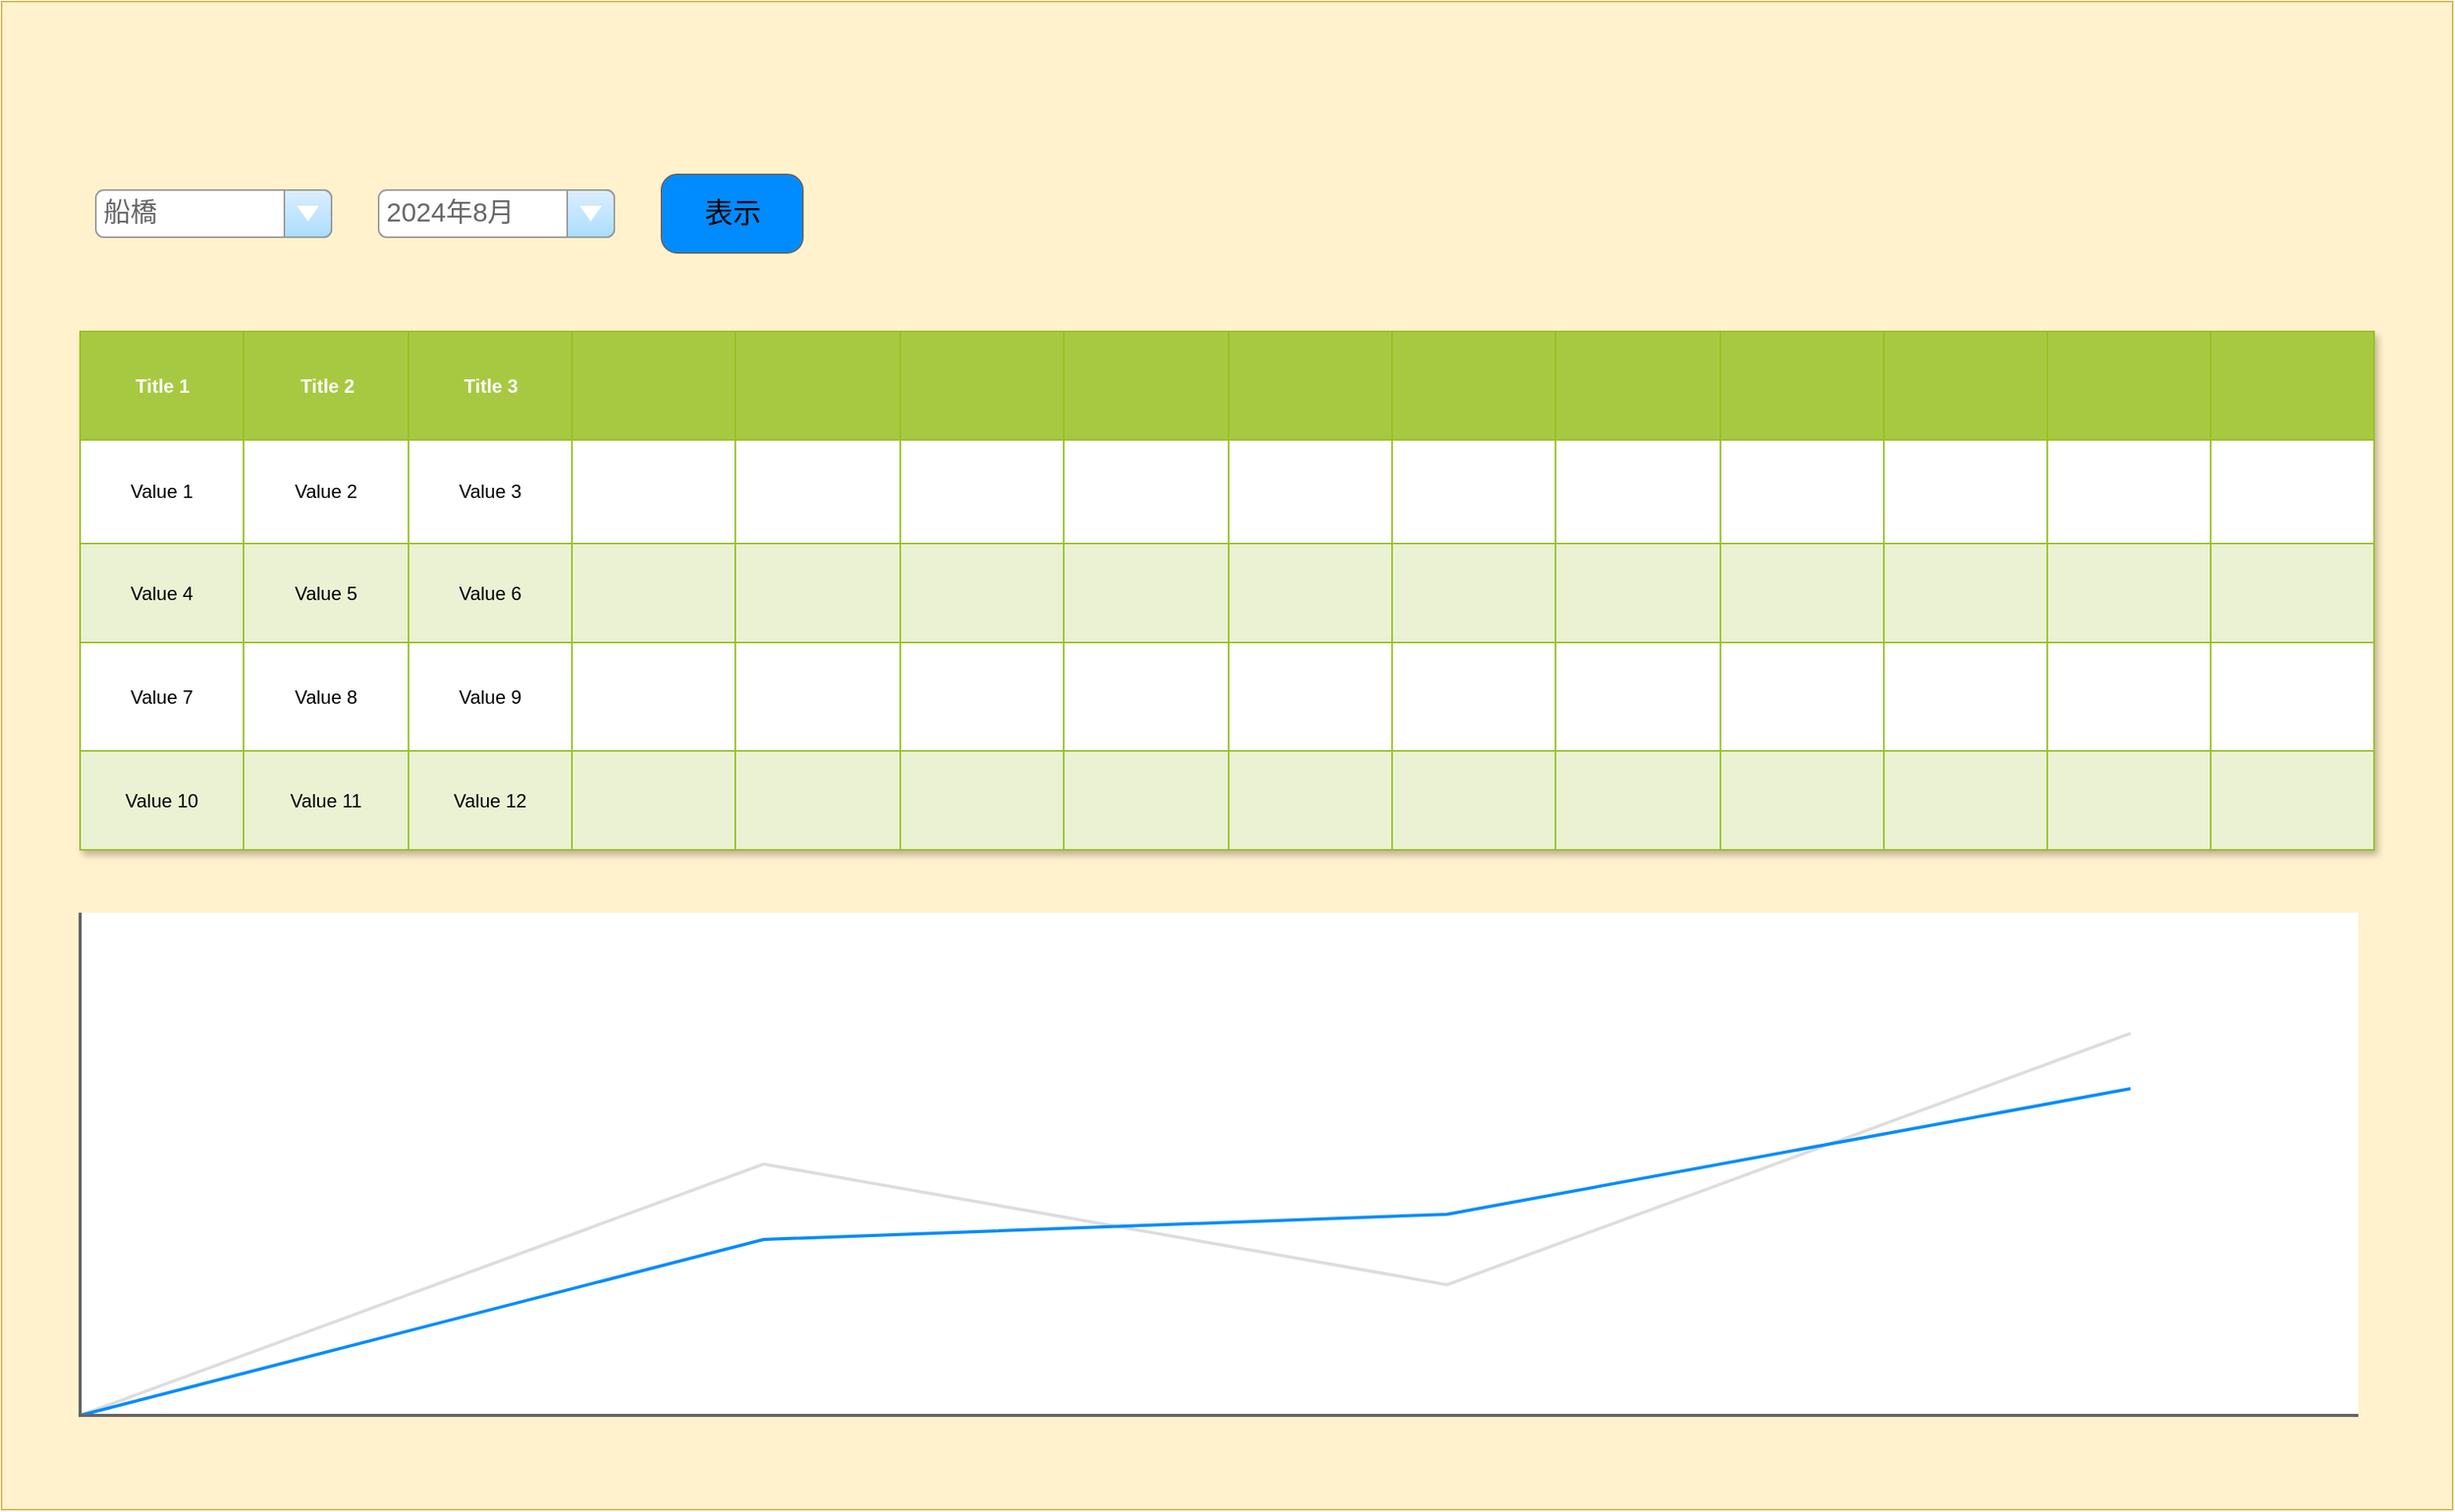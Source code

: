 <mxfile>
    <diagram id="9SZQ-kLNQppdYGAo2e72" name="ページ1">
        <mxGraphModel dx="936" dy="585" grid="1" gridSize="10" guides="1" tooltips="1" connect="1" arrows="1" fold="1" page="1" pageScale="1" pageWidth="1654" pageHeight="1169" math="0" shadow="0">
            <root>
                <mxCell id="0"/>
                <mxCell id="1" parent="0"/>
                <mxCell id="2" value="" style="rounded=0;whiteSpace=wrap;html=1;fillColor=#fff2cc;strokeColor=#d6b656;" parent="1" vertex="1">
                    <mxGeometry x="40" y="40" width="1560" height="960" as="geometry"/>
                </mxCell>
                <mxCell id="3" value="Assets" style="childLayout=tableLayout;recursiveResize=0;strokeColor=#98bf21;fillColor=#A7C942;shadow=1;" parent="1" vertex="1">
                    <mxGeometry x="90" y="250" width="1460" height="330" as="geometry"/>
                </mxCell>
                <mxCell id="4" style="shape=tableRow;horizontal=0;startSize=0;swimlaneHead=0;swimlaneBody=0;top=0;left=0;bottom=0;right=0;dropTarget=0;collapsible=0;recursiveResize=0;expand=0;fontStyle=0;strokeColor=inherit;fillColor=#ffffff;" parent="3" vertex="1">
                    <mxGeometry width="1460" height="69" as="geometry"/>
                </mxCell>
                <mxCell id="5" value="Title 1" style="connectable=0;recursiveResize=0;strokeColor=inherit;fillColor=#A7C942;align=center;fontStyle=1;fontColor=#FFFFFF;html=1;" parent="4" vertex="1">
                    <mxGeometry width="104" height="69" as="geometry">
                        <mxRectangle width="104" height="69" as="alternateBounds"/>
                    </mxGeometry>
                </mxCell>
                <mxCell id="6" value="Title 2" style="connectable=0;recursiveResize=0;strokeColor=inherit;fillColor=#A7C942;align=center;fontStyle=1;fontColor=#FFFFFF;html=1;" parent="4" vertex="1">
                    <mxGeometry x="104" width="105" height="69" as="geometry">
                        <mxRectangle width="105" height="69" as="alternateBounds"/>
                    </mxGeometry>
                </mxCell>
                <mxCell id="7" value="Title 3" style="connectable=0;recursiveResize=0;strokeColor=inherit;fillColor=#A7C942;align=center;fontStyle=1;fontColor=#FFFFFF;html=1;" parent="4" vertex="1">
                    <mxGeometry x="209" width="104" height="69" as="geometry">
                        <mxRectangle width="104" height="69" as="alternateBounds"/>
                    </mxGeometry>
                </mxCell>
                <mxCell id="39" style="connectable=0;recursiveResize=0;strokeColor=inherit;fillColor=#A7C942;align=center;fontStyle=1;fontColor=#FFFFFF;html=1;" parent="4" vertex="1">
                    <mxGeometry x="313" width="104" height="69" as="geometry">
                        <mxRectangle width="104" height="69" as="alternateBounds"/>
                    </mxGeometry>
                </mxCell>
                <mxCell id="44" style="connectable=0;recursiveResize=0;strokeColor=inherit;fillColor=#A7C942;align=center;fontStyle=1;fontColor=#FFFFFF;html=1;" parent="4" vertex="1">
                    <mxGeometry x="417" width="105" height="69" as="geometry">
                        <mxRectangle width="105" height="69" as="alternateBounds"/>
                    </mxGeometry>
                </mxCell>
                <mxCell id="49" style="connectable=0;recursiveResize=0;strokeColor=inherit;fillColor=#A7C942;align=center;fontStyle=1;fontColor=#FFFFFF;html=1;" parent="4" vertex="1">
                    <mxGeometry x="522" width="104" height="69" as="geometry">
                        <mxRectangle width="104" height="69" as="alternateBounds"/>
                    </mxGeometry>
                </mxCell>
                <mxCell id="54" style="connectable=0;recursiveResize=0;strokeColor=inherit;fillColor=#A7C942;align=center;fontStyle=1;fontColor=#FFFFFF;html=1;" parent="4" vertex="1">
                    <mxGeometry x="626" width="105" height="69" as="geometry">
                        <mxRectangle width="105" height="69" as="alternateBounds"/>
                    </mxGeometry>
                </mxCell>
                <mxCell id="34" style="connectable=0;recursiveResize=0;strokeColor=inherit;fillColor=#A7C942;align=center;fontStyle=1;fontColor=#FFFFFF;html=1;" parent="4" vertex="1">
                    <mxGeometry x="731" width="104" height="69" as="geometry">
                        <mxRectangle width="104" height="69" as="alternateBounds"/>
                    </mxGeometry>
                </mxCell>
                <mxCell id="74" style="connectable=0;recursiveResize=0;strokeColor=inherit;fillColor=#A7C942;align=center;fontStyle=1;fontColor=#FFFFFF;html=1;" parent="4" vertex="1">
                    <mxGeometry x="835" width="104" height="69" as="geometry">
                        <mxRectangle width="104" height="69" as="alternateBounds"/>
                    </mxGeometry>
                </mxCell>
                <mxCell id="69" style="connectable=0;recursiveResize=0;strokeColor=inherit;fillColor=#A7C942;align=center;fontStyle=1;fontColor=#FFFFFF;html=1;" parent="4" vertex="1">
                    <mxGeometry x="939" width="105" height="69" as="geometry">
                        <mxRectangle width="105" height="69" as="alternateBounds"/>
                    </mxGeometry>
                </mxCell>
                <mxCell id="64" style="connectable=0;recursiveResize=0;strokeColor=inherit;fillColor=#A7C942;align=center;fontStyle=1;fontColor=#FFFFFF;html=1;" parent="4" vertex="1">
                    <mxGeometry x="1044" width="104" height="69" as="geometry">
                        <mxRectangle width="104" height="69" as="alternateBounds"/>
                    </mxGeometry>
                </mxCell>
                <mxCell id="59" style="connectable=0;recursiveResize=0;strokeColor=inherit;fillColor=#A7C942;align=center;fontStyle=1;fontColor=#FFFFFF;html=1;" parent="4" vertex="1">
                    <mxGeometry x="1148" width="104" height="69" as="geometry">
                        <mxRectangle width="104" height="69" as="alternateBounds"/>
                    </mxGeometry>
                </mxCell>
                <mxCell id="29" style="connectable=0;recursiveResize=0;strokeColor=inherit;fillColor=#A7C942;align=center;fontStyle=1;fontColor=#FFFFFF;html=1;" parent="4" vertex="1">
                    <mxGeometry x="1252" width="104" height="69" as="geometry">
                        <mxRectangle width="104" height="69" as="alternateBounds"/>
                    </mxGeometry>
                </mxCell>
                <mxCell id="24" style="connectable=0;recursiveResize=0;strokeColor=inherit;fillColor=#A7C942;align=center;fontStyle=1;fontColor=#FFFFFF;html=1;" parent="4" vertex="1">
                    <mxGeometry x="1356" width="104" height="69" as="geometry">
                        <mxRectangle width="104" height="69" as="alternateBounds"/>
                    </mxGeometry>
                </mxCell>
                <mxCell id="8" value="" style="shape=tableRow;horizontal=0;startSize=0;swimlaneHead=0;swimlaneBody=0;top=0;left=0;bottom=0;right=0;dropTarget=0;collapsible=0;recursiveResize=0;expand=0;fontStyle=0;strokeColor=inherit;fillColor=#ffffff;" parent="3" vertex="1">
                    <mxGeometry y="69" width="1460" height="66" as="geometry"/>
                </mxCell>
                <mxCell id="9" value="Value 1" style="connectable=0;recursiveResize=0;strokeColor=inherit;fillColor=inherit;align=center;whiteSpace=wrap;html=1;" parent="8" vertex="1">
                    <mxGeometry width="104" height="66" as="geometry">
                        <mxRectangle width="104" height="66" as="alternateBounds"/>
                    </mxGeometry>
                </mxCell>
                <mxCell id="10" value="Value 2" style="connectable=0;recursiveResize=0;strokeColor=inherit;fillColor=inherit;align=center;whiteSpace=wrap;html=1;" parent="8" vertex="1">
                    <mxGeometry x="104" width="105" height="66" as="geometry">
                        <mxRectangle width="105" height="66" as="alternateBounds"/>
                    </mxGeometry>
                </mxCell>
                <mxCell id="11" value="Value 3" style="connectable=0;recursiveResize=0;strokeColor=inherit;fillColor=inherit;align=center;whiteSpace=wrap;html=1;" parent="8" vertex="1">
                    <mxGeometry x="209" width="104" height="66" as="geometry">
                        <mxRectangle width="104" height="66" as="alternateBounds"/>
                    </mxGeometry>
                </mxCell>
                <mxCell id="40" style="connectable=0;recursiveResize=0;strokeColor=inherit;fillColor=inherit;align=center;whiteSpace=wrap;html=1;" parent="8" vertex="1">
                    <mxGeometry x="313" width="104" height="66" as="geometry">
                        <mxRectangle width="104" height="66" as="alternateBounds"/>
                    </mxGeometry>
                </mxCell>
                <mxCell id="45" style="connectable=0;recursiveResize=0;strokeColor=inherit;fillColor=inherit;align=center;whiteSpace=wrap;html=1;" parent="8" vertex="1">
                    <mxGeometry x="417" width="105" height="66" as="geometry">
                        <mxRectangle width="105" height="66" as="alternateBounds"/>
                    </mxGeometry>
                </mxCell>
                <mxCell id="50" style="connectable=0;recursiveResize=0;strokeColor=inherit;fillColor=inherit;align=center;whiteSpace=wrap;html=1;" parent="8" vertex="1">
                    <mxGeometry x="522" width="104" height="66" as="geometry">
                        <mxRectangle width="104" height="66" as="alternateBounds"/>
                    </mxGeometry>
                </mxCell>
                <mxCell id="55" style="connectable=0;recursiveResize=0;strokeColor=inherit;fillColor=inherit;align=center;whiteSpace=wrap;html=1;" parent="8" vertex="1">
                    <mxGeometry x="626" width="105" height="66" as="geometry">
                        <mxRectangle width="105" height="66" as="alternateBounds"/>
                    </mxGeometry>
                </mxCell>
                <mxCell id="35" style="connectable=0;recursiveResize=0;strokeColor=inherit;fillColor=inherit;align=center;whiteSpace=wrap;html=1;" parent="8" vertex="1">
                    <mxGeometry x="731" width="104" height="66" as="geometry">
                        <mxRectangle width="104" height="66" as="alternateBounds"/>
                    </mxGeometry>
                </mxCell>
                <mxCell id="75" style="connectable=0;recursiveResize=0;strokeColor=inherit;fillColor=inherit;align=center;whiteSpace=wrap;html=1;" parent="8" vertex="1">
                    <mxGeometry x="835" width="104" height="66" as="geometry">
                        <mxRectangle width="104" height="66" as="alternateBounds"/>
                    </mxGeometry>
                </mxCell>
                <mxCell id="70" style="connectable=0;recursiveResize=0;strokeColor=inherit;fillColor=inherit;align=center;whiteSpace=wrap;html=1;" parent="8" vertex="1">
                    <mxGeometry x="939" width="105" height="66" as="geometry">
                        <mxRectangle width="105" height="66" as="alternateBounds"/>
                    </mxGeometry>
                </mxCell>
                <mxCell id="65" style="connectable=0;recursiveResize=0;strokeColor=inherit;fillColor=inherit;align=center;whiteSpace=wrap;html=1;" parent="8" vertex="1">
                    <mxGeometry x="1044" width="104" height="66" as="geometry">
                        <mxRectangle width="104" height="66" as="alternateBounds"/>
                    </mxGeometry>
                </mxCell>
                <mxCell id="60" style="connectable=0;recursiveResize=0;strokeColor=inherit;fillColor=inherit;align=center;whiteSpace=wrap;html=1;" parent="8" vertex="1">
                    <mxGeometry x="1148" width="104" height="66" as="geometry">
                        <mxRectangle width="104" height="66" as="alternateBounds"/>
                    </mxGeometry>
                </mxCell>
                <mxCell id="30" style="connectable=0;recursiveResize=0;strokeColor=inherit;fillColor=inherit;align=center;whiteSpace=wrap;html=1;" parent="8" vertex="1">
                    <mxGeometry x="1252" width="104" height="66" as="geometry">
                        <mxRectangle width="104" height="66" as="alternateBounds"/>
                    </mxGeometry>
                </mxCell>
                <mxCell id="25" style="connectable=0;recursiveResize=0;strokeColor=inherit;fillColor=inherit;align=center;whiteSpace=wrap;html=1;" parent="8" vertex="1">
                    <mxGeometry x="1356" width="104" height="66" as="geometry">
                        <mxRectangle width="104" height="66" as="alternateBounds"/>
                    </mxGeometry>
                </mxCell>
                <mxCell id="12" value="" style="shape=tableRow;horizontal=0;startSize=0;swimlaneHead=0;swimlaneBody=0;top=0;left=0;bottom=0;right=0;dropTarget=0;collapsible=0;recursiveResize=0;expand=0;fontStyle=1;strokeColor=inherit;fillColor=#EAF2D3;" parent="3" vertex="1">
                    <mxGeometry y="135" width="1460" height="63" as="geometry"/>
                </mxCell>
                <mxCell id="13" value="Value 4" style="connectable=0;recursiveResize=0;strokeColor=inherit;fillColor=inherit;whiteSpace=wrap;html=1;" parent="12" vertex="1">
                    <mxGeometry width="104" height="63" as="geometry">
                        <mxRectangle width="104" height="63" as="alternateBounds"/>
                    </mxGeometry>
                </mxCell>
                <mxCell id="14" value="Value 5" style="connectable=0;recursiveResize=0;strokeColor=inherit;fillColor=inherit;whiteSpace=wrap;html=1;" parent="12" vertex="1">
                    <mxGeometry x="104" width="105" height="63" as="geometry">
                        <mxRectangle width="105" height="63" as="alternateBounds"/>
                    </mxGeometry>
                </mxCell>
                <mxCell id="15" value="Value 6" style="connectable=0;recursiveResize=0;strokeColor=inherit;fillColor=inherit;whiteSpace=wrap;html=1;" parent="12" vertex="1">
                    <mxGeometry x="209" width="104" height="63" as="geometry">
                        <mxRectangle width="104" height="63" as="alternateBounds"/>
                    </mxGeometry>
                </mxCell>
                <mxCell id="41" style="connectable=0;recursiveResize=0;strokeColor=inherit;fillColor=inherit;whiteSpace=wrap;html=1;" parent="12" vertex="1">
                    <mxGeometry x="313" width="104" height="63" as="geometry">
                        <mxRectangle width="104" height="63" as="alternateBounds"/>
                    </mxGeometry>
                </mxCell>
                <mxCell id="46" style="connectable=0;recursiveResize=0;strokeColor=inherit;fillColor=inherit;whiteSpace=wrap;html=1;" parent="12" vertex="1">
                    <mxGeometry x="417" width="105" height="63" as="geometry">
                        <mxRectangle width="105" height="63" as="alternateBounds"/>
                    </mxGeometry>
                </mxCell>
                <mxCell id="51" style="connectable=0;recursiveResize=0;strokeColor=inherit;fillColor=inherit;whiteSpace=wrap;html=1;" parent="12" vertex="1">
                    <mxGeometry x="522" width="104" height="63" as="geometry">
                        <mxRectangle width="104" height="63" as="alternateBounds"/>
                    </mxGeometry>
                </mxCell>
                <mxCell id="56" style="connectable=0;recursiveResize=0;strokeColor=inherit;fillColor=inherit;whiteSpace=wrap;html=1;" parent="12" vertex="1">
                    <mxGeometry x="626" width="105" height="63" as="geometry">
                        <mxRectangle width="105" height="63" as="alternateBounds"/>
                    </mxGeometry>
                </mxCell>
                <mxCell id="36" style="connectable=0;recursiveResize=0;strokeColor=inherit;fillColor=inherit;whiteSpace=wrap;html=1;" parent="12" vertex="1">
                    <mxGeometry x="731" width="104" height="63" as="geometry">
                        <mxRectangle width="104" height="63" as="alternateBounds"/>
                    </mxGeometry>
                </mxCell>
                <mxCell id="76" style="connectable=0;recursiveResize=0;strokeColor=inherit;fillColor=inherit;whiteSpace=wrap;html=1;" parent="12" vertex="1">
                    <mxGeometry x="835" width="104" height="63" as="geometry">
                        <mxRectangle width="104" height="63" as="alternateBounds"/>
                    </mxGeometry>
                </mxCell>
                <mxCell id="71" style="connectable=0;recursiveResize=0;strokeColor=inherit;fillColor=inherit;whiteSpace=wrap;html=1;" parent="12" vertex="1">
                    <mxGeometry x="939" width="105" height="63" as="geometry">
                        <mxRectangle width="105" height="63" as="alternateBounds"/>
                    </mxGeometry>
                </mxCell>
                <mxCell id="66" style="connectable=0;recursiveResize=0;strokeColor=inherit;fillColor=inherit;whiteSpace=wrap;html=1;" parent="12" vertex="1">
                    <mxGeometry x="1044" width="104" height="63" as="geometry">
                        <mxRectangle width="104" height="63" as="alternateBounds"/>
                    </mxGeometry>
                </mxCell>
                <mxCell id="61" style="connectable=0;recursiveResize=0;strokeColor=inherit;fillColor=inherit;whiteSpace=wrap;html=1;" parent="12" vertex="1">
                    <mxGeometry x="1148" width="104" height="63" as="geometry">
                        <mxRectangle width="104" height="63" as="alternateBounds"/>
                    </mxGeometry>
                </mxCell>
                <mxCell id="31" style="connectable=0;recursiveResize=0;strokeColor=inherit;fillColor=inherit;whiteSpace=wrap;html=1;" parent="12" vertex="1">
                    <mxGeometry x="1252" width="104" height="63" as="geometry">
                        <mxRectangle width="104" height="63" as="alternateBounds"/>
                    </mxGeometry>
                </mxCell>
                <mxCell id="26" style="connectable=0;recursiveResize=0;strokeColor=inherit;fillColor=inherit;whiteSpace=wrap;html=1;" parent="12" vertex="1">
                    <mxGeometry x="1356" width="104" height="63" as="geometry">
                        <mxRectangle width="104" height="63" as="alternateBounds"/>
                    </mxGeometry>
                </mxCell>
                <mxCell id="16" value="" style="shape=tableRow;horizontal=0;startSize=0;swimlaneHead=0;swimlaneBody=0;top=0;left=0;bottom=0;right=0;dropTarget=0;collapsible=0;recursiveResize=0;expand=0;fontStyle=0;strokeColor=inherit;fillColor=#ffffff;" parent="3" vertex="1">
                    <mxGeometry y="198" width="1460" height="69" as="geometry"/>
                </mxCell>
                <mxCell id="17" value="Value 7" style="connectable=0;recursiveResize=0;strokeColor=inherit;fillColor=inherit;fontStyle=0;align=center;whiteSpace=wrap;html=1;" parent="16" vertex="1">
                    <mxGeometry width="104" height="69" as="geometry">
                        <mxRectangle width="104" height="69" as="alternateBounds"/>
                    </mxGeometry>
                </mxCell>
                <mxCell id="18" value="Value 8" style="connectable=0;recursiveResize=0;strokeColor=inherit;fillColor=inherit;fontStyle=0;align=center;whiteSpace=wrap;html=1;" parent="16" vertex="1">
                    <mxGeometry x="104" width="105" height="69" as="geometry">
                        <mxRectangle width="105" height="69" as="alternateBounds"/>
                    </mxGeometry>
                </mxCell>
                <mxCell id="19" value="Value 9" style="connectable=0;recursiveResize=0;strokeColor=inherit;fillColor=inherit;fontStyle=0;align=center;whiteSpace=wrap;html=1;" parent="16" vertex="1">
                    <mxGeometry x="209" width="104" height="69" as="geometry">
                        <mxRectangle width="104" height="69" as="alternateBounds"/>
                    </mxGeometry>
                </mxCell>
                <mxCell id="42" style="connectable=0;recursiveResize=0;strokeColor=inherit;fillColor=inherit;fontStyle=0;align=center;whiteSpace=wrap;html=1;" parent="16" vertex="1">
                    <mxGeometry x="313" width="104" height="69" as="geometry">
                        <mxRectangle width="104" height="69" as="alternateBounds"/>
                    </mxGeometry>
                </mxCell>
                <mxCell id="47" style="connectable=0;recursiveResize=0;strokeColor=inherit;fillColor=inherit;fontStyle=0;align=center;whiteSpace=wrap;html=1;" parent="16" vertex="1">
                    <mxGeometry x="417" width="105" height="69" as="geometry">
                        <mxRectangle width="105" height="69" as="alternateBounds"/>
                    </mxGeometry>
                </mxCell>
                <mxCell id="52" style="connectable=0;recursiveResize=0;strokeColor=inherit;fillColor=inherit;fontStyle=0;align=center;whiteSpace=wrap;html=1;" parent="16" vertex="1">
                    <mxGeometry x="522" width="104" height="69" as="geometry">
                        <mxRectangle width="104" height="69" as="alternateBounds"/>
                    </mxGeometry>
                </mxCell>
                <mxCell id="57" style="connectable=0;recursiveResize=0;strokeColor=inherit;fillColor=inherit;fontStyle=0;align=center;whiteSpace=wrap;html=1;" parent="16" vertex="1">
                    <mxGeometry x="626" width="105" height="69" as="geometry">
                        <mxRectangle width="105" height="69" as="alternateBounds"/>
                    </mxGeometry>
                </mxCell>
                <mxCell id="37" style="connectable=0;recursiveResize=0;strokeColor=inherit;fillColor=inherit;fontStyle=0;align=center;whiteSpace=wrap;html=1;" parent="16" vertex="1">
                    <mxGeometry x="731" width="104" height="69" as="geometry">
                        <mxRectangle width="104" height="69" as="alternateBounds"/>
                    </mxGeometry>
                </mxCell>
                <mxCell id="77" style="connectable=0;recursiveResize=0;strokeColor=inherit;fillColor=inherit;fontStyle=0;align=center;whiteSpace=wrap;html=1;" parent="16" vertex="1">
                    <mxGeometry x="835" width="104" height="69" as="geometry">
                        <mxRectangle width="104" height="69" as="alternateBounds"/>
                    </mxGeometry>
                </mxCell>
                <mxCell id="72" style="connectable=0;recursiveResize=0;strokeColor=inherit;fillColor=inherit;fontStyle=0;align=center;whiteSpace=wrap;html=1;" parent="16" vertex="1">
                    <mxGeometry x="939" width="105" height="69" as="geometry">
                        <mxRectangle width="105" height="69" as="alternateBounds"/>
                    </mxGeometry>
                </mxCell>
                <mxCell id="67" style="connectable=0;recursiveResize=0;strokeColor=inherit;fillColor=inherit;fontStyle=0;align=center;whiteSpace=wrap;html=1;" parent="16" vertex="1">
                    <mxGeometry x="1044" width="104" height="69" as="geometry">
                        <mxRectangle width="104" height="69" as="alternateBounds"/>
                    </mxGeometry>
                </mxCell>
                <mxCell id="62" style="connectable=0;recursiveResize=0;strokeColor=inherit;fillColor=inherit;fontStyle=0;align=center;whiteSpace=wrap;html=1;" parent="16" vertex="1">
                    <mxGeometry x="1148" width="104" height="69" as="geometry">
                        <mxRectangle width="104" height="69" as="alternateBounds"/>
                    </mxGeometry>
                </mxCell>
                <mxCell id="32" style="connectable=0;recursiveResize=0;strokeColor=inherit;fillColor=inherit;fontStyle=0;align=center;whiteSpace=wrap;html=1;" parent="16" vertex="1">
                    <mxGeometry x="1252" width="104" height="69" as="geometry">
                        <mxRectangle width="104" height="69" as="alternateBounds"/>
                    </mxGeometry>
                </mxCell>
                <mxCell id="27" style="connectable=0;recursiveResize=0;strokeColor=inherit;fillColor=inherit;fontStyle=0;align=center;whiteSpace=wrap;html=1;" parent="16" vertex="1">
                    <mxGeometry x="1356" width="104" height="69" as="geometry">
                        <mxRectangle width="104" height="69" as="alternateBounds"/>
                    </mxGeometry>
                </mxCell>
                <mxCell id="20" value="" style="shape=tableRow;horizontal=0;startSize=0;swimlaneHead=0;swimlaneBody=0;top=0;left=0;bottom=0;right=0;dropTarget=0;collapsible=0;recursiveResize=0;expand=0;fontStyle=1;strokeColor=inherit;fillColor=#EAF2D3;" parent="3" vertex="1">
                    <mxGeometry y="267" width="1460" height="63" as="geometry"/>
                </mxCell>
                <mxCell id="21" value="Value 10" style="connectable=0;recursiveResize=0;strokeColor=inherit;fillColor=inherit;whiteSpace=wrap;html=1;" parent="20" vertex="1">
                    <mxGeometry width="104" height="63" as="geometry">
                        <mxRectangle width="104" height="63" as="alternateBounds"/>
                    </mxGeometry>
                </mxCell>
                <mxCell id="22" value="Value 11" style="connectable=0;recursiveResize=0;strokeColor=inherit;fillColor=inherit;whiteSpace=wrap;html=1;" parent="20" vertex="1">
                    <mxGeometry x="104" width="105" height="63" as="geometry">
                        <mxRectangle width="105" height="63" as="alternateBounds"/>
                    </mxGeometry>
                </mxCell>
                <mxCell id="23" value="Value 12" style="connectable=0;recursiveResize=0;strokeColor=inherit;fillColor=inherit;whiteSpace=wrap;html=1;" parent="20" vertex="1">
                    <mxGeometry x="209" width="104" height="63" as="geometry">
                        <mxRectangle width="104" height="63" as="alternateBounds"/>
                    </mxGeometry>
                </mxCell>
                <mxCell id="43" style="connectable=0;recursiveResize=0;strokeColor=inherit;fillColor=inherit;whiteSpace=wrap;html=1;" parent="20" vertex="1">
                    <mxGeometry x="313" width="104" height="63" as="geometry">
                        <mxRectangle width="104" height="63" as="alternateBounds"/>
                    </mxGeometry>
                </mxCell>
                <mxCell id="48" style="connectable=0;recursiveResize=0;strokeColor=inherit;fillColor=inherit;whiteSpace=wrap;html=1;" parent="20" vertex="1">
                    <mxGeometry x="417" width="105" height="63" as="geometry">
                        <mxRectangle width="105" height="63" as="alternateBounds"/>
                    </mxGeometry>
                </mxCell>
                <mxCell id="53" style="connectable=0;recursiveResize=0;strokeColor=inherit;fillColor=inherit;whiteSpace=wrap;html=1;" parent="20" vertex="1">
                    <mxGeometry x="522" width="104" height="63" as="geometry">
                        <mxRectangle width="104" height="63" as="alternateBounds"/>
                    </mxGeometry>
                </mxCell>
                <mxCell id="58" style="connectable=0;recursiveResize=0;strokeColor=inherit;fillColor=inherit;whiteSpace=wrap;html=1;" parent="20" vertex="1">
                    <mxGeometry x="626" width="105" height="63" as="geometry">
                        <mxRectangle width="105" height="63" as="alternateBounds"/>
                    </mxGeometry>
                </mxCell>
                <mxCell id="38" style="connectable=0;recursiveResize=0;strokeColor=inherit;fillColor=inherit;whiteSpace=wrap;html=1;" parent="20" vertex="1">
                    <mxGeometry x="731" width="104" height="63" as="geometry">
                        <mxRectangle width="104" height="63" as="alternateBounds"/>
                    </mxGeometry>
                </mxCell>
                <mxCell id="78" style="connectable=0;recursiveResize=0;strokeColor=inherit;fillColor=inherit;whiteSpace=wrap;html=1;" parent="20" vertex="1">
                    <mxGeometry x="835" width="104" height="63" as="geometry">
                        <mxRectangle width="104" height="63" as="alternateBounds"/>
                    </mxGeometry>
                </mxCell>
                <mxCell id="73" style="connectable=0;recursiveResize=0;strokeColor=inherit;fillColor=inherit;whiteSpace=wrap;html=1;" parent="20" vertex="1">
                    <mxGeometry x="939" width="105" height="63" as="geometry">
                        <mxRectangle width="105" height="63" as="alternateBounds"/>
                    </mxGeometry>
                </mxCell>
                <mxCell id="68" style="connectable=0;recursiveResize=0;strokeColor=inherit;fillColor=inherit;whiteSpace=wrap;html=1;" parent="20" vertex="1">
                    <mxGeometry x="1044" width="104" height="63" as="geometry">
                        <mxRectangle width="104" height="63" as="alternateBounds"/>
                    </mxGeometry>
                </mxCell>
                <mxCell id="63" style="connectable=0;recursiveResize=0;strokeColor=inherit;fillColor=inherit;whiteSpace=wrap;html=1;" parent="20" vertex="1">
                    <mxGeometry x="1148" width="104" height="63" as="geometry">
                        <mxRectangle width="104" height="63" as="alternateBounds"/>
                    </mxGeometry>
                </mxCell>
                <mxCell id="33" style="connectable=0;recursiveResize=0;strokeColor=inherit;fillColor=inherit;whiteSpace=wrap;html=1;" parent="20" vertex="1">
                    <mxGeometry x="1252" width="104" height="63" as="geometry">
                        <mxRectangle width="104" height="63" as="alternateBounds"/>
                    </mxGeometry>
                </mxCell>
                <mxCell id="28" style="connectable=0;recursiveResize=0;strokeColor=inherit;fillColor=inherit;whiteSpace=wrap;html=1;" parent="20" vertex="1">
                    <mxGeometry x="1356" width="104" height="63" as="geometry">
                        <mxRectangle width="104" height="63" as="alternateBounds"/>
                    </mxGeometry>
                </mxCell>
                <mxCell id="79" value="船橋" style="strokeWidth=1;shadow=0;dashed=0;align=center;html=1;shape=mxgraph.mockup.forms.comboBox;strokeColor=#999999;fillColor=#ddeeff;align=left;fillColor2=#aaddff;mainText=;fontColor=#666666;fontSize=17;spacingLeft=3;" parent="1" vertex="1">
                    <mxGeometry x="100" y="160" width="150" height="30" as="geometry"/>
                </mxCell>
                <mxCell id="80" value="2024年8月" style="strokeWidth=1;shadow=0;dashed=0;align=center;html=1;shape=mxgraph.mockup.forms.comboBox;strokeColor=#999999;fillColor=#ddeeff;align=left;fillColor2=#aaddff;mainText=;fontColor=#666666;fontSize=17;spacingLeft=3;" parent="1" vertex="1">
                    <mxGeometry x="280" y="160" width="150" height="30" as="geometry"/>
                </mxCell>
                <mxCell id="81" value="&lt;font style=&quot;font-size: 18px;&quot;&gt;表示&lt;/font&gt;" style="strokeWidth=1;shadow=0;dashed=0;align=center;html=1;shape=mxgraph.mockup.buttons.multiButton;fillColor=#008cff;strokeColor=#666666;mainText=;subText=;" parent="1" vertex="1">
                    <mxGeometry x="460" y="150" width="90" height="50" as="geometry"/>
                </mxCell>
                <mxCell id="82" value="" style="strokeWidth=1;shadow=0;dashed=0;align=center;html=1;shape=mxgraph.mockup.anchor;fontSize=16;fontColor=#ffffff;fontStyle=1;whiteSpace=wrap;" parent="81" vertex="1">
                    <mxGeometry y="8" width="90" height="20" as="geometry"/>
                </mxCell>
                <mxCell id="84" value="" style="verticalLabelPosition=bottom;shadow=0;dashed=0;align=center;html=1;verticalAlign=top;strokeWidth=1;shape=mxgraph.mockup.graphics.lineChart;strokeColor=none;strokeColor2=#666666;strokeColor3=#008cff;strokeColor4=#dddddd;" parent="1" vertex="1">
                    <mxGeometry x="90" y="620" width="1450" height="320" as="geometry"/>
                </mxCell>
            </root>
        </mxGraphModel>
    </diagram>
</mxfile>
